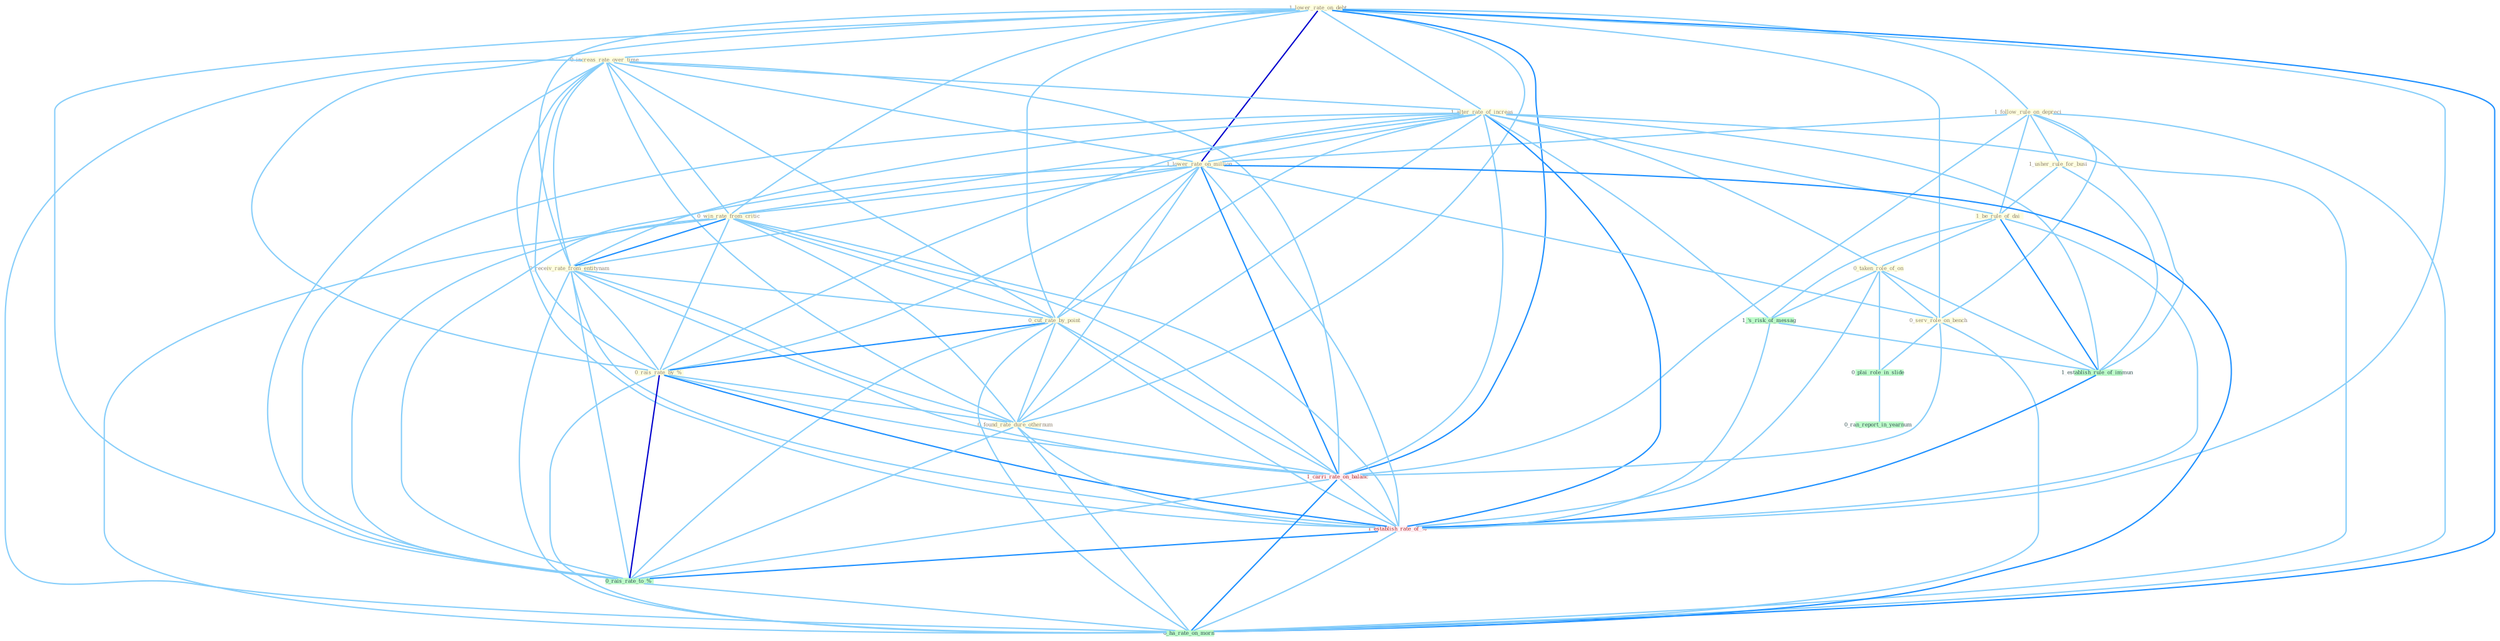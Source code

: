 Graph G{ 
    node
    [shape=polygon,style=filled,width=.5,height=.06,color="#BDFCC9",fixedsize=true,fontsize=4,
    fontcolor="#2f4f4f"];
    {node
    [color="#ffffe0", fontcolor="#8b7d6b"] "1_lower_rate_on_debt " "0_increas_rate_over_time " "1_follow_rule_on_depreci " "1_usher_rule_for_busi " "1_alter_rate_of_increas " "1_be_rule_of_dai " "1_lower_rate_on_million " "0_win_rate_from_critic " "0_receiv_rate_from_entitynam " "0_cut_rate_by_point " "0_taken_role_of_on " "0_serv_role_on_bench " "0_rais_rate_by_% " "0_found_rate_dure_othernum "}
{node [color="#fff0f5", fontcolor="#b22222"] "1_carri_rate_on_balanc " "1_establish_rate_of_% "}
edge [color="#B0E2FF"];

	"1_lower_rate_on_debt " -- "0_increas_rate_over_time " [w="1", color="#87cefa" ];
	"1_lower_rate_on_debt " -- "1_follow_rule_on_depreci " [w="1", color="#87cefa" ];
	"1_lower_rate_on_debt " -- "1_alter_rate_of_increas " [w="1", color="#87cefa" ];
	"1_lower_rate_on_debt " -- "1_lower_rate_on_million " [w="3", color="#0000cd" , len=0.6];
	"1_lower_rate_on_debt " -- "0_win_rate_from_critic " [w="1", color="#87cefa" ];
	"1_lower_rate_on_debt " -- "0_receiv_rate_from_entitynam " [w="1", color="#87cefa" ];
	"1_lower_rate_on_debt " -- "0_cut_rate_by_point " [w="1", color="#87cefa" ];
	"1_lower_rate_on_debt " -- "0_serv_role_on_bench " [w="1", color="#87cefa" ];
	"1_lower_rate_on_debt " -- "0_rais_rate_by_% " [w="1", color="#87cefa" ];
	"1_lower_rate_on_debt " -- "0_found_rate_dure_othernum " [w="1", color="#87cefa" ];
	"1_lower_rate_on_debt " -- "1_carri_rate_on_balanc " [w="2", color="#1e90ff" , len=0.8];
	"1_lower_rate_on_debt " -- "1_establish_rate_of_% " [w="1", color="#87cefa" ];
	"1_lower_rate_on_debt " -- "0_rais_rate_to_% " [w="1", color="#87cefa" ];
	"1_lower_rate_on_debt " -- "0_ha_rate_on_morn " [w="2", color="#1e90ff" , len=0.8];
	"0_increas_rate_over_time " -- "1_alter_rate_of_increas " [w="1", color="#87cefa" ];
	"0_increas_rate_over_time " -- "1_lower_rate_on_million " [w="1", color="#87cefa" ];
	"0_increas_rate_over_time " -- "0_win_rate_from_critic " [w="1", color="#87cefa" ];
	"0_increas_rate_over_time " -- "0_receiv_rate_from_entitynam " [w="1", color="#87cefa" ];
	"0_increas_rate_over_time " -- "0_cut_rate_by_point " [w="1", color="#87cefa" ];
	"0_increas_rate_over_time " -- "0_rais_rate_by_% " [w="1", color="#87cefa" ];
	"0_increas_rate_over_time " -- "0_found_rate_dure_othernum " [w="1", color="#87cefa" ];
	"0_increas_rate_over_time " -- "1_carri_rate_on_balanc " [w="1", color="#87cefa" ];
	"0_increas_rate_over_time " -- "1_establish_rate_of_% " [w="1", color="#87cefa" ];
	"0_increas_rate_over_time " -- "0_rais_rate_to_% " [w="1", color="#87cefa" ];
	"0_increas_rate_over_time " -- "0_ha_rate_on_morn " [w="1", color="#87cefa" ];
	"1_follow_rule_on_depreci " -- "1_usher_rule_for_busi " [w="1", color="#87cefa" ];
	"1_follow_rule_on_depreci " -- "1_be_rule_of_dai " [w="1", color="#87cefa" ];
	"1_follow_rule_on_depreci " -- "1_lower_rate_on_million " [w="1", color="#87cefa" ];
	"1_follow_rule_on_depreci " -- "0_serv_role_on_bench " [w="1", color="#87cefa" ];
	"1_follow_rule_on_depreci " -- "1_carri_rate_on_balanc " [w="1", color="#87cefa" ];
	"1_follow_rule_on_depreci " -- "1_establish_rule_of_immun " [w="1", color="#87cefa" ];
	"1_follow_rule_on_depreci " -- "0_ha_rate_on_morn " [w="1", color="#87cefa" ];
	"1_usher_rule_for_busi " -- "1_be_rule_of_dai " [w="1", color="#87cefa" ];
	"1_usher_rule_for_busi " -- "1_establish_rule_of_immun " [w="1", color="#87cefa" ];
	"1_alter_rate_of_increas " -- "1_be_rule_of_dai " [w="1", color="#87cefa" ];
	"1_alter_rate_of_increas " -- "1_lower_rate_on_million " [w="1", color="#87cefa" ];
	"1_alter_rate_of_increas " -- "0_win_rate_from_critic " [w="1", color="#87cefa" ];
	"1_alter_rate_of_increas " -- "0_receiv_rate_from_entitynam " [w="1", color="#87cefa" ];
	"1_alter_rate_of_increas " -- "0_cut_rate_by_point " [w="1", color="#87cefa" ];
	"1_alter_rate_of_increas " -- "0_taken_role_of_on " [w="1", color="#87cefa" ];
	"1_alter_rate_of_increas " -- "0_rais_rate_by_% " [w="1", color="#87cefa" ];
	"1_alter_rate_of_increas " -- "0_found_rate_dure_othernum " [w="1", color="#87cefa" ];
	"1_alter_rate_of_increas " -- "1_carri_rate_on_balanc " [w="1", color="#87cefa" ];
	"1_alter_rate_of_increas " -- "1_'s_risk_of_messag " [w="1", color="#87cefa" ];
	"1_alter_rate_of_increas " -- "1_establish_rule_of_immun " [w="1", color="#87cefa" ];
	"1_alter_rate_of_increas " -- "1_establish_rate_of_% " [w="2", color="#1e90ff" , len=0.8];
	"1_alter_rate_of_increas " -- "0_rais_rate_to_% " [w="1", color="#87cefa" ];
	"1_alter_rate_of_increas " -- "0_ha_rate_on_morn " [w="1", color="#87cefa" ];
	"1_be_rule_of_dai " -- "0_taken_role_of_on " [w="1", color="#87cefa" ];
	"1_be_rule_of_dai " -- "1_'s_risk_of_messag " [w="1", color="#87cefa" ];
	"1_be_rule_of_dai " -- "1_establish_rule_of_immun " [w="2", color="#1e90ff" , len=0.8];
	"1_be_rule_of_dai " -- "1_establish_rate_of_% " [w="1", color="#87cefa" ];
	"1_lower_rate_on_million " -- "0_win_rate_from_critic " [w="1", color="#87cefa" ];
	"1_lower_rate_on_million " -- "0_receiv_rate_from_entitynam " [w="1", color="#87cefa" ];
	"1_lower_rate_on_million " -- "0_cut_rate_by_point " [w="1", color="#87cefa" ];
	"1_lower_rate_on_million " -- "0_serv_role_on_bench " [w="1", color="#87cefa" ];
	"1_lower_rate_on_million " -- "0_rais_rate_by_% " [w="1", color="#87cefa" ];
	"1_lower_rate_on_million " -- "0_found_rate_dure_othernum " [w="1", color="#87cefa" ];
	"1_lower_rate_on_million " -- "1_carri_rate_on_balanc " [w="2", color="#1e90ff" , len=0.8];
	"1_lower_rate_on_million " -- "1_establish_rate_of_% " [w="1", color="#87cefa" ];
	"1_lower_rate_on_million " -- "0_rais_rate_to_% " [w="1", color="#87cefa" ];
	"1_lower_rate_on_million " -- "0_ha_rate_on_morn " [w="2", color="#1e90ff" , len=0.8];
	"0_win_rate_from_critic " -- "0_receiv_rate_from_entitynam " [w="2", color="#1e90ff" , len=0.8];
	"0_win_rate_from_critic " -- "0_cut_rate_by_point " [w="1", color="#87cefa" ];
	"0_win_rate_from_critic " -- "0_rais_rate_by_% " [w="1", color="#87cefa" ];
	"0_win_rate_from_critic " -- "0_found_rate_dure_othernum " [w="1", color="#87cefa" ];
	"0_win_rate_from_critic " -- "1_carri_rate_on_balanc " [w="1", color="#87cefa" ];
	"0_win_rate_from_critic " -- "1_establish_rate_of_% " [w="1", color="#87cefa" ];
	"0_win_rate_from_critic " -- "0_rais_rate_to_% " [w="1", color="#87cefa" ];
	"0_win_rate_from_critic " -- "0_ha_rate_on_morn " [w="1", color="#87cefa" ];
	"0_receiv_rate_from_entitynam " -- "0_cut_rate_by_point " [w="1", color="#87cefa" ];
	"0_receiv_rate_from_entitynam " -- "0_rais_rate_by_% " [w="1", color="#87cefa" ];
	"0_receiv_rate_from_entitynam " -- "0_found_rate_dure_othernum " [w="1", color="#87cefa" ];
	"0_receiv_rate_from_entitynam " -- "1_carri_rate_on_balanc " [w="1", color="#87cefa" ];
	"0_receiv_rate_from_entitynam " -- "1_establish_rate_of_% " [w="1", color="#87cefa" ];
	"0_receiv_rate_from_entitynam " -- "0_rais_rate_to_% " [w="1", color="#87cefa" ];
	"0_receiv_rate_from_entitynam " -- "0_ha_rate_on_morn " [w="1", color="#87cefa" ];
	"0_cut_rate_by_point " -- "0_rais_rate_by_% " [w="2", color="#1e90ff" , len=0.8];
	"0_cut_rate_by_point " -- "0_found_rate_dure_othernum " [w="1", color="#87cefa" ];
	"0_cut_rate_by_point " -- "1_carri_rate_on_balanc " [w="1", color="#87cefa" ];
	"0_cut_rate_by_point " -- "1_establish_rate_of_% " [w="1", color="#87cefa" ];
	"0_cut_rate_by_point " -- "0_rais_rate_to_% " [w="1", color="#87cefa" ];
	"0_cut_rate_by_point " -- "0_ha_rate_on_morn " [w="1", color="#87cefa" ];
	"0_taken_role_of_on " -- "0_serv_role_on_bench " [w="1", color="#87cefa" ];
	"0_taken_role_of_on " -- "0_plai_role_in_slide " [w="1", color="#87cefa" ];
	"0_taken_role_of_on " -- "1_'s_risk_of_messag " [w="1", color="#87cefa" ];
	"0_taken_role_of_on " -- "1_establish_rule_of_immun " [w="1", color="#87cefa" ];
	"0_taken_role_of_on " -- "1_establish_rate_of_% " [w="1", color="#87cefa" ];
	"0_serv_role_on_bench " -- "0_plai_role_in_slide " [w="1", color="#87cefa" ];
	"0_serv_role_on_bench " -- "1_carri_rate_on_balanc " [w="1", color="#87cefa" ];
	"0_serv_role_on_bench " -- "0_ha_rate_on_morn " [w="1", color="#87cefa" ];
	"0_rais_rate_by_% " -- "0_found_rate_dure_othernum " [w="1", color="#87cefa" ];
	"0_rais_rate_by_% " -- "1_carri_rate_on_balanc " [w="1", color="#87cefa" ];
	"0_rais_rate_by_% " -- "1_establish_rate_of_% " [w="2", color="#1e90ff" , len=0.8];
	"0_rais_rate_by_% " -- "0_rais_rate_to_% " [w="3", color="#0000cd" , len=0.6];
	"0_rais_rate_by_% " -- "0_ha_rate_on_morn " [w="1", color="#87cefa" ];
	"0_found_rate_dure_othernum " -- "1_carri_rate_on_balanc " [w="1", color="#87cefa" ];
	"0_found_rate_dure_othernum " -- "1_establish_rate_of_% " [w="1", color="#87cefa" ];
	"0_found_rate_dure_othernum " -- "0_rais_rate_to_% " [w="1", color="#87cefa" ];
	"0_found_rate_dure_othernum " -- "0_ha_rate_on_morn " [w="1", color="#87cefa" ];
	"0_plai_role_in_slide " -- "0_ran_report_in_yearnum " [w="1", color="#87cefa" ];
	"1_carri_rate_on_balanc " -- "1_establish_rate_of_% " [w="1", color="#87cefa" ];
	"1_carri_rate_on_balanc " -- "0_rais_rate_to_% " [w="1", color="#87cefa" ];
	"1_carri_rate_on_balanc " -- "0_ha_rate_on_morn " [w="2", color="#1e90ff" , len=0.8];
	"1_'s_risk_of_messag " -- "1_establish_rule_of_immun " [w="1", color="#87cefa" ];
	"1_'s_risk_of_messag " -- "1_establish_rate_of_% " [w="1", color="#87cefa" ];
	"1_establish_rule_of_immun " -- "1_establish_rate_of_% " [w="2", color="#1e90ff" , len=0.8];
	"1_establish_rate_of_% " -- "0_rais_rate_to_% " [w="2", color="#1e90ff" , len=0.8];
	"1_establish_rate_of_% " -- "0_ha_rate_on_morn " [w="1", color="#87cefa" ];
	"0_rais_rate_to_% " -- "0_ha_rate_on_morn " [w="1", color="#87cefa" ];
}